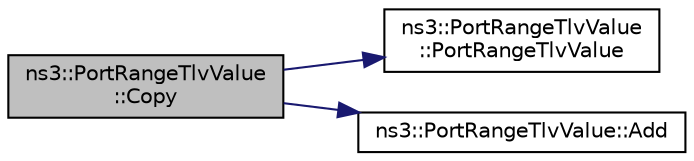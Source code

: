 digraph "ns3::PortRangeTlvValue::Copy"
{
 // LATEX_PDF_SIZE
  edge [fontname="Helvetica",fontsize="10",labelfontname="Helvetica",labelfontsize="10"];
  node [fontname="Helvetica",fontsize="10",shape=record];
  rankdir="LR";
  Node1 [label="ns3::PortRangeTlvValue\l::Copy",height=0.2,width=0.4,color="black", fillcolor="grey75", style="filled", fontcolor="black",tooltip="Copy."];
  Node1 -> Node2 [color="midnightblue",fontsize="10",style="solid",fontname="Helvetica"];
  Node2 [label="ns3::PortRangeTlvValue\l::PortRangeTlvValue",height=0.2,width=0.4,color="black", fillcolor="white", style="filled",URL="$classns3_1_1_port_range_tlv_value.html#a476313d47ebce836c4e781621e24ea96",tooltip=" "];
  Node1 -> Node3 [color="midnightblue",fontsize="10",style="solid",fontname="Helvetica"];
  Node3 [label="ns3::PortRangeTlvValue::Add",height=0.2,width=0.4,color="black", fillcolor="white", style="filled",URL="$classns3_1_1_port_range_tlv_value.html#ac78b2513ddfc9a1fbdf62d9e836b68a5",tooltip="Add a range."];
}
